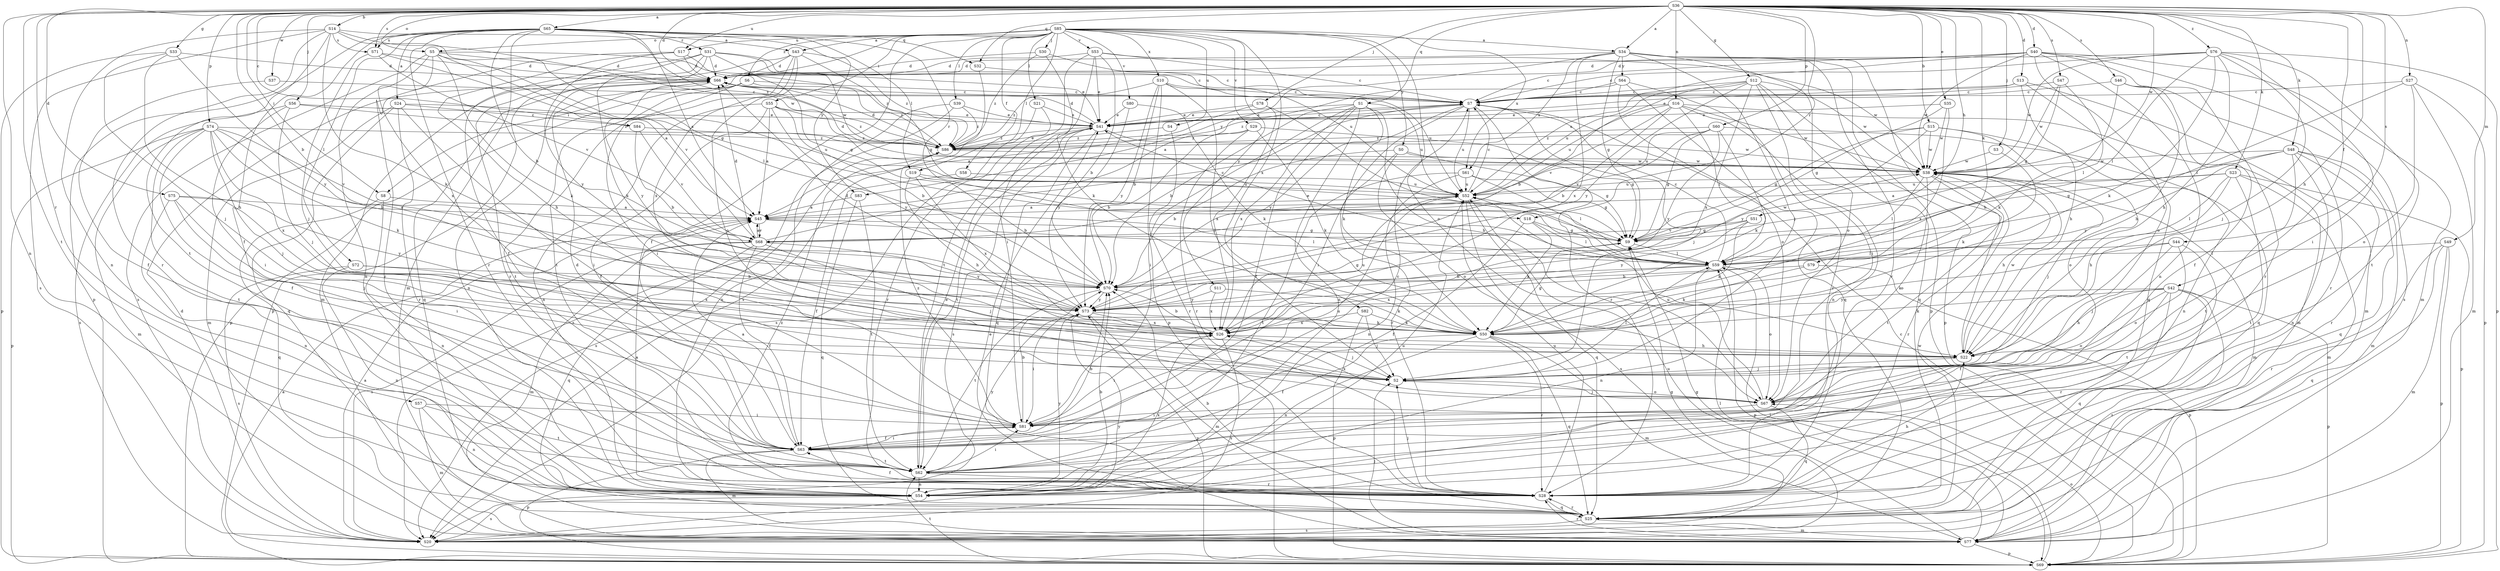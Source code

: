strict digraph  {
S36;
S85;
S65;
S34;
S43;
S24;
S45;
S14;
S15;
S70;
S84;
S7;
S13;
S75;
S40;
S66;
S35;
S41;
S42;
S58;
S63;
S33;
S12;
S9;
S51;
S22;
S8;
S55;
S81;
S78;
S56;
S3;
S30;
S2;
S79;
S23;
S48;
S50;
S39;
S21;
S19;
S72;
S59;
S49;
S77;
S16;
S27;
S54;
S5;
S67;
S74;
S60;
S69;
S1;
S32;
S25;
S57;
S18;
S31;
S28;
S44;
S47;
S46;
S71;
S20;
S62;
S17;
S4;
S52;
S29;
S80;
S53;
S68;
S37;
S38;
S10;
S82;
S61;
S26;
S0;
S11;
S83;
S64;
S73;
S76;
S6;
S86;
S36 -> S65  [label=a];
S36 -> S34  [label=a];
S36 -> S14  [label=b];
S36 -> S15  [label=b];
S36 -> S70  [label=b];
S36 -> S84  [label=c];
S36 -> S13  [label=d];
S36 -> S75  [label=d];
S36 -> S40  [label=d];
S36 -> S66  [label=d];
S36 -> S35  [label=e];
S36 -> S42  [label=f];
S36 -> S33  [label=g];
S36 -> S12  [label=g];
S36 -> S51  [label=h];
S36 -> S22  [label=h];
S36 -> S8  [label=i];
S36 -> S78  [label=j];
S36 -> S56  [label=j];
S36 -> S3  [label=j];
S36 -> S79  [label=k];
S36 -> S23  [label=k];
S36 -> S48  [label=k];
S36 -> S49  [label=m];
S36 -> S16  [label=n];
S36 -> S27  [label=n];
S36 -> S54  [label=n];
S36 -> S5  [label=o];
S36 -> S74  [label=p];
S36 -> S60  [label=p];
S36 -> S1  [label=q];
S36 -> S32  [label=q];
S36 -> S57  [label=r];
S36 -> S18  [label=r];
S36 -> S44  [label=s];
S36 -> S47  [label=s];
S36 -> S46  [label=s];
S36 -> S71  [label=s];
S36 -> S62  [label=t];
S36 -> S17  [label=u];
S36 -> S37  [label=w];
S36 -> S38  [label=w];
S36 -> S76  [label=z];
S85 -> S34  [label=a];
S85 -> S43  [label=a];
S85 -> S58  [label=f];
S85 -> S63  [label=f];
S85 -> S8  [label=i];
S85 -> S55  [label=i];
S85 -> S30  [label=j];
S85 -> S39  [label=l];
S85 -> S21  [label=l];
S85 -> S19  [label=l];
S85 -> S5  [label=o];
S85 -> S67  [label=o];
S85 -> S17  [label=u];
S85 -> S4  [label=u];
S85 -> S29  [label=v];
S85 -> S80  [label=v];
S85 -> S53  [label=v];
S85 -> S10  [label=x];
S85 -> S82  [label=x];
S85 -> S61  [label=x];
S85 -> S0  [label=y];
S85 -> S11  [label=y];
S85 -> S6  [label=z];
S65 -> S43  [label=a];
S65 -> S24  [label=a];
S65 -> S45  [label=a];
S65 -> S70  [label=b];
S65 -> S63  [label=f];
S65 -> S19  [label=l];
S65 -> S72  [label=l];
S65 -> S77  [label=m];
S65 -> S69  [label=p];
S65 -> S32  [label=q];
S65 -> S18  [label=r];
S65 -> S31  [label=r];
S65 -> S28  [label=r];
S65 -> S71  [label=s];
S65 -> S83  [label=y];
S34 -> S66  [label=d];
S34 -> S9  [label=g];
S34 -> S22  [label=h];
S34 -> S2  [label=j];
S34 -> S67  [label=o];
S34 -> S69  [label=p];
S34 -> S28  [label=r];
S34 -> S61  [label=x];
S34 -> S26  [label=x];
S34 -> S83  [label=y];
S34 -> S64  [label=y];
S43 -> S66  [label=d];
S43 -> S9  [label=g];
S43 -> S67  [label=o];
S43 -> S69  [label=p];
S43 -> S62  [label=t];
S43 -> S26  [label=x];
S43 -> S86  [label=z];
S24 -> S84  [label=c];
S24 -> S81  [label=i];
S24 -> S77  [label=m];
S24 -> S25  [label=q];
S24 -> S28  [label=r];
S24 -> S52  [label=u];
S45 -> S9  [label=g];
S45 -> S59  [label=l];
S45 -> S68  [label=v];
S14 -> S9  [label=g];
S14 -> S50  [label=k];
S14 -> S54  [label=n];
S14 -> S28  [label=r];
S14 -> S71  [label=s];
S14 -> S20  [label=s];
S14 -> S62  [label=t];
S14 -> S38  [label=w];
S14 -> S86  [label=z];
S15 -> S9  [label=g];
S15 -> S54  [label=n];
S15 -> S67  [label=o];
S15 -> S38  [label=w];
S15 -> S73  [label=y];
S15 -> S86  [label=z];
S70 -> S9  [label=g];
S70 -> S62  [label=t];
S70 -> S73  [label=y];
S84 -> S70  [label=b];
S84 -> S68  [label=v];
S84 -> S86  [label=z];
S7 -> S41  [label=e];
S7 -> S81  [label=i];
S7 -> S2  [label=j];
S7 -> S28  [label=r];
S7 -> S52  [label=u];
S7 -> S73  [label=y];
S7 -> S86  [label=z];
S13 -> S7  [label=c];
S13 -> S41  [label=e];
S13 -> S22  [label=h];
S13 -> S77  [label=m];
S13 -> S25  [label=q];
S75 -> S45  [label=a];
S75 -> S81  [label=i];
S75 -> S2  [label=j];
S75 -> S54  [label=n];
S75 -> S73  [label=y];
S40 -> S7  [label=c];
S40 -> S66  [label=d];
S40 -> S77  [label=m];
S40 -> S54  [label=n];
S40 -> S67  [label=o];
S40 -> S28  [label=r];
S40 -> S20  [label=s];
S40 -> S52  [label=u];
S40 -> S38  [label=w];
S66 -> S7  [label=c];
S66 -> S54  [label=n];
S66 -> S25  [label=q];
S66 -> S73  [label=y];
S35 -> S41  [label=e];
S35 -> S9  [label=g];
S35 -> S38  [label=w];
S35 -> S26  [label=x];
S41 -> S7  [label=c];
S41 -> S66  [label=d];
S41 -> S25  [label=q];
S41 -> S20  [label=s];
S41 -> S62  [label=t];
S41 -> S38  [label=w];
S41 -> S86  [label=z];
S42 -> S63  [label=f];
S42 -> S22  [label=h];
S42 -> S50  [label=k];
S42 -> S67  [label=o];
S42 -> S69  [label=p];
S42 -> S25  [label=q];
S42 -> S28  [label=r];
S42 -> S20  [label=s];
S42 -> S73  [label=y];
S58 -> S63  [label=f];
S58 -> S52  [label=u];
S63 -> S45  [label=a];
S63 -> S70  [label=b];
S63 -> S7  [label=c];
S63 -> S66  [label=d];
S63 -> S81  [label=i];
S63 -> S77  [label=m];
S63 -> S69  [label=p];
S63 -> S62  [label=t];
S33 -> S66  [label=d];
S33 -> S22  [label=h];
S33 -> S2  [label=j];
S33 -> S69  [label=p];
S33 -> S73  [label=y];
S12 -> S70  [label=b];
S12 -> S7  [label=c];
S12 -> S81  [label=i];
S12 -> S69  [label=p];
S12 -> S25  [label=q];
S12 -> S52  [label=u];
S12 -> S38  [label=w];
S12 -> S26  [label=x];
S12 -> S73  [label=y];
S9 -> S59  [label=l];
S9 -> S38  [label=w];
S51 -> S9  [label=g];
S51 -> S50  [label=k];
S51 -> S68  [label=v];
S51 -> S73  [label=y];
S22 -> S2  [label=j];
S22 -> S38  [label=w];
S8 -> S45  [label=a];
S8 -> S54  [label=n];
S8 -> S25  [label=q];
S55 -> S45  [label=a];
S55 -> S70  [label=b];
S55 -> S41  [label=e];
S55 -> S63  [label=f];
S55 -> S54  [label=n];
S55 -> S73  [label=y];
S55 -> S86  [label=z];
S81 -> S70  [label=b];
S81 -> S63  [label=f];
S81 -> S52  [label=u];
S81 -> S86  [label=z];
S78 -> S45  [label=a];
S78 -> S41  [label=e];
S78 -> S59  [label=l];
S78 -> S26  [label=x];
S56 -> S41  [label=e];
S56 -> S81  [label=i];
S56 -> S2  [label=j];
S56 -> S20  [label=s];
S56 -> S86  [label=z];
S3 -> S50  [label=k];
S3 -> S38  [label=w];
S30 -> S7  [label=c];
S30 -> S66  [label=d];
S30 -> S50  [label=k];
S30 -> S86  [label=z];
S2 -> S59  [label=l];
S2 -> S67  [label=o];
S79 -> S70  [label=b];
S79 -> S50  [label=k];
S79 -> S69  [label=p];
S23 -> S45  [label=a];
S23 -> S22  [label=h];
S23 -> S59  [label=l];
S23 -> S77  [label=m];
S23 -> S69  [label=p];
S23 -> S62  [label=t];
S23 -> S52  [label=u];
S48 -> S9  [label=g];
S48 -> S77  [label=m];
S48 -> S54  [label=n];
S48 -> S25  [label=q];
S48 -> S28  [label=r];
S48 -> S62  [label=t];
S48 -> S38  [label=w];
S48 -> S73  [label=y];
S50 -> S63  [label=f];
S50 -> S9  [label=g];
S50 -> S77  [label=m];
S50 -> S54  [label=n];
S50 -> S25  [label=q];
S50 -> S28  [label=r];
S39 -> S41  [label=e];
S39 -> S54  [label=n];
S39 -> S20  [label=s];
S39 -> S86  [label=z];
S21 -> S41  [label=e];
S21 -> S28  [label=r];
S21 -> S20  [label=s];
S19 -> S70  [label=b];
S19 -> S22  [label=h];
S19 -> S52  [label=u];
S19 -> S26  [label=x];
S72 -> S70  [label=b];
S72 -> S54  [label=n];
S72 -> S20  [label=s];
S72 -> S26  [label=x];
S59 -> S70  [label=b];
S59 -> S7  [label=c];
S59 -> S41  [label=e];
S59 -> S54  [label=n];
S59 -> S67  [label=o];
S59 -> S69  [label=p];
S59 -> S52  [label=u];
S59 -> S26  [label=x];
S49 -> S59  [label=l];
S49 -> S77  [label=m];
S49 -> S69  [label=p];
S49 -> S25  [label=q];
S49 -> S28  [label=r];
S77 -> S41  [label=e];
S77 -> S9  [label=g];
S77 -> S2  [label=j];
S77 -> S59  [label=l];
S77 -> S69  [label=p];
S77 -> S28  [label=r];
S77 -> S52  [label=u];
S16 -> S70  [label=b];
S16 -> S41  [label=e];
S16 -> S59  [label=l];
S16 -> S77  [label=m];
S16 -> S54  [label=n];
S16 -> S52  [label=u];
S16 -> S68  [label=v];
S16 -> S38  [label=w];
S27 -> S7  [label=c];
S27 -> S59  [label=l];
S27 -> S77  [label=m];
S27 -> S67  [label=o];
S27 -> S69  [label=p];
S54 -> S45  [label=a];
S54 -> S70  [label=b];
S54 -> S20  [label=s];
S54 -> S52  [label=u];
S54 -> S26  [label=x];
S54 -> S73  [label=y];
S5 -> S7  [label=c];
S5 -> S66  [label=d];
S5 -> S50  [label=k];
S5 -> S59  [label=l];
S5 -> S54  [label=n];
S5 -> S20  [label=s];
S5 -> S68  [label=v];
S5 -> S26  [label=x];
S67 -> S81  [label=i];
S67 -> S2  [label=j];
S67 -> S25  [label=q];
S67 -> S52  [label=u];
S67 -> S26  [label=x];
S74 -> S70  [label=b];
S74 -> S63  [label=f];
S74 -> S2  [label=j];
S74 -> S50  [label=k];
S74 -> S77  [label=m];
S74 -> S69  [label=p];
S74 -> S62  [label=t];
S74 -> S68  [label=v];
S74 -> S26  [label=x];
S74 -> S86  [label=z];
S60 -> S9  [label=g];
S60 -> S50  [label=k];
S60 -> S25  [label=q];
S60 -> S52  [label=u];
S60 -> S68  [label=v];
S60 -> S73  [label=y];
S60 -> S86  [label=z];
S69 -> S45  [label=a];
S69 -> S7  [label=c];
S69 -> S59  [label=l];
S69 -> S67  [label=o];
S69 -> S62  [label=t];
S69 -> S73  [label=y];
S1 -> S70  [label=b];
S1 -> S41  [label=e];
S1 -> S63  [label=f];
S1 -> S22  [label=h];
S1 -> S81  [label=i];
S1 -> S50  [label=k];
S1 -> S54  [label=n];
S1 -> S52  [label=u];
S1 -> S26  [label=x];
S32 -> S20  [label=s];
S32 -> S52  [label=u];
S25 -> S70  [label=b];
S25 -> S77  [label=m];
S25 -> S28  [label=r];
S25 -> S20  [label=s];
S25 -> S38  [label=w];
S57 -> S81  [label=i];
S57 -> S77  [label=m];
S57 -> S54  [label=n];
S57 -> S62  [label=t];
S18 -> S63  [label=f];
S18 -> S9  [label=g];
S18 -> S50  [label=k];
S18 -> S59  [label=l];
S31 -> S66  [label=d];
S31 -> S41  [label=e];
S31 -> S63  [label=f];
S31 -> S9  [label=g];
S31 -> S50  [label=k];
S31 -> S77  [label=m];
S31 -> S28  [label=r];
S31 -> S38  [label=w];
S28 -> S63  [label=f];
S28 -> S22  [label=h];
S28 -> S2  [label=j];
S28 -> S25  [label=q];
S28 -> S52  [label=u];
S28 -> S86  [label=z];
S44 -> S2  [label=j];
S44 -> S50  [label=k];
S44 -> S59  [label=l];
S44 -> S67  [label=o];
S44 -> S62  [label=t];
S47 -> S7  [label=c];
S47 -> S9  [label=g];
S47 -> S59  [label=l];
S47 -> S38  [label=w];
S46 -> S7  [label=c];
S46 -> S63  [label=f];
S46 -> S22  [label=h];
S46 -> S50  [label=k];
S46 -> S28  [label=r];
S71 -> S45  [label=a];
S71 -> S66  [label=d];
S71 -> S2  [label=j];
S71 -> S68  [label=v];
S20 -> S45  [label=a];
S20 -> S66  [label=d];
S20 -> S9  [label=g];
S20 -> S73  [label=y];
S62 -> S41  [label=e];
S62 -> S81  [label=i];
S62 -> S54  [label=n];
S62 -> S28  [label=r];
S62 -> S73  [label=y];
S17 -> S66  [label=d];
S17 -> S22  [label=h];
S17 -> S28  [label=r];
S17 -> S73  [label=y];
S17 -> S86  [label=z];
S4 -> S28  [label=r];
S4 -> S86  [label=z];
S52 -> S45  [label=a];
S52 -> S7  [label=c];
S52 -> S25  [label=q];
S52 -> S20  [label=s];
S29 -> S70  [label=b];
S29 -> S9  [label=g];
S29 -> S50  [label=k];
S29 -> S28  [label=r];
S29 -> S86  [label=z];
S80 -> S41  [label=e];
S80 -> S50  [label=k];
S80 -> S73  [label=y];
S53 -> S70  [label=b];
S53 -> S7  [label=c];
S53 -> S66  [label=d];
S53 -> S41  [label=e];
S53 -> S81  [label=i];
S53 -> S62  [label=t];
S53 -> S38  [label=w];
S68 -> S45  [label=a];
S68 -> S7  [label=c];
S68 -> S66  [label=d];
S68 -> S63  [label=f];
S68 -> S2  [label=j];
S68 -> S77  [label=m];
S68 -> S25  [label=q];
S68 -> S20  [label=s];
S68 -> S73  [label=y];
S37 -> S7  [label=c];
S37 -> S63  [label=f];
S38 -> S66  [label=d];
S38 -> S22  [label=h];
S38 -> S2  [label=j];
S38 -> S59  [label=l];
S38 -> S77  [label=m];
S38 -> S67  [label=o];
S38 -> S28  [label=r];
S38 -> S62  [label=t];
S38 -> S52  [label=u];
S10 -> S70  [label=b];
S10 -> S7  [label=c];
S10 -> S2  [label=j];
S10 -> S69  [label=p];
S10 -> S52  [label=u];
S10 -> S73  [label=y];
S10 -> S86  [label=z];
S82 -> S2  [label=j];
S82 -> S50  [label=k];
S82 -> S69  [label=p];
S82 -> S26  [label=x];
S61 -> S9  [label=g];
S61 -> S59  [label=l];
S61 -> S54  [label=n];
S61 -> S62  [label=t];
S61 -> S52  [label=u];
S26 -> S70  [label=b];
S26 -> S22  [label=h];
S26 -> S81  [label=i];
S26 -> S2  [label=j];
S26 -> S20  [label=s];
S26 -> S52  [label=u];
S0 -> S70  [label=b];
S0 -> S9  [label=g];
S0 -> S67  [label=o];
S0 -> S28  [label=r];
S0 -> S38  [label=w];
S11 -> S50  [label=k];
S11 -> S26  [label=x];
S11 -> S73  [label=y];
S83 -> S45  [label=a];
S83 -> S25  [label=q];
S83 -> S62  [label=t];
S64 -> S45  [label=a];
S64 -> S7  [label=c];
S64 -> S67  [label=o];
S64 -> S25  [label=q];
S64 -> S28  [label=r];
S73 -> S66  [label=d];
S73 -> S81  [label=i];
S73 -> S50  [label=k];
S73 -> S77  [label=m];
S73 -> S26  [label=x];
S76 -> S7  [label=c];
S76 -> S66  [label=d];
S76 -> S22  [label=h];
S76 -> S81  [label=i];
S76 -> S2  [label=j];
S76 -> S50  [label=k];
S76 -> S59  [label=l];
S76 -> S69  [label=p];
S76 -> S62  [label=t];
S76 -> S38  [label=w];
S6 -> S7  [label=c];
S6 -> S81  [label=i];
S6 -> S69  [label=p];
S6 -> S62  [label=t];
S6 -> S86  [label=z];
S86 -> S66  [label=d];
S86 -> S41  [label=e];
S86 -> S20  [label=s];
S86 -> S38  [label=w];
}
